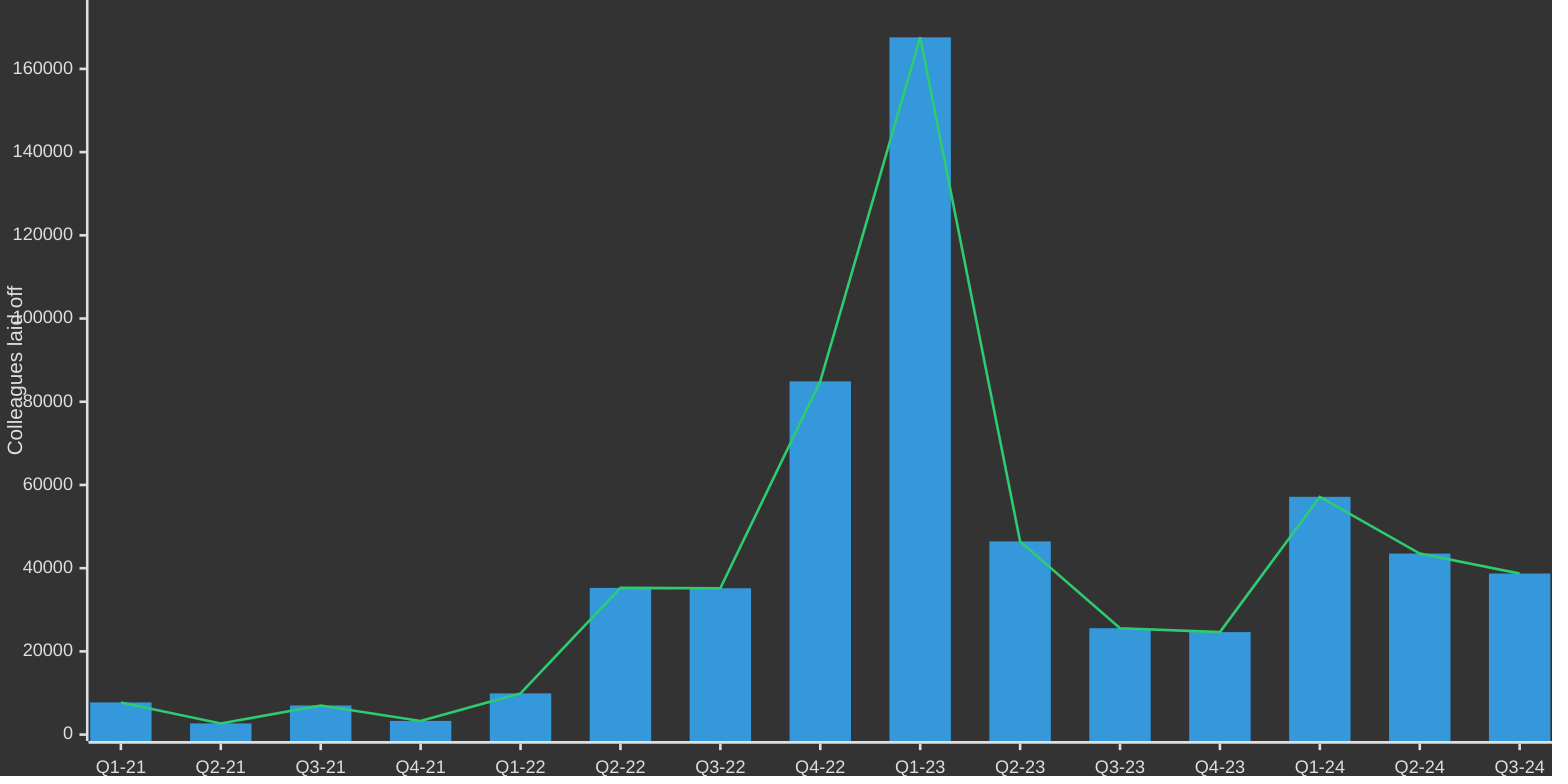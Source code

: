 ---
config:
  theme: dark
  xyChart:
    width: 1200
    height: 600
---
xychart-beta
  x-axis [Q1-21, Q2-21, Q3-21, Q4-21, Q1-22, Q2-22, Q3-22, Q4-22, Q1-23, Q2-23, Q3-23, Q4-23, Q1-24, Q2-24, Q3-24]
  y-axis "Colleagues laid off" 0 --> 175000
  bar [7728, 2695, 7000, 3292, 9909, 35257, 35174, 84894, 167574, 46433, 25575, 24638, 57149, 43517, 38716]
  line [7728, 2695, 7000, 3292, 9909, 35257, 35174, 84894, 167574, 46433, 25575, 24638, 57149, 43517, 38716]